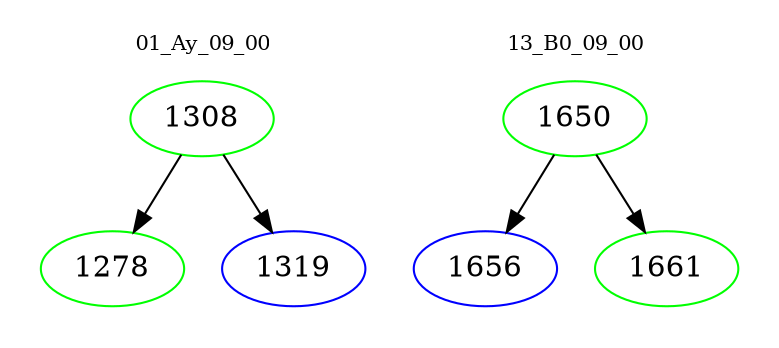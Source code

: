 digraph{
subgraph cluster_0 {
color = white
label = "01_Ay_09_00";
fontsize=10;
T0_1308 [label="1308", color="green"]
T0_1308 -> T0_1278 [color="black"]
T0_1278 [label="1278", color="green"]
T0_1308 -> T0_1319 [color="black"]
T0_1319 [label="1319", color="blue"]
}
subgraph cluster_1 {
color = white
label = "13_B0_09_00";
fontsize=10;
T1_1650 [label="1650", color="green"]
T1_1650 -> T1_1656 [color="black"]
T1_1656 [label="1656", color="blue"]
T1_1650 -> T1_1661 [color="black"]
T1_1661 [label="1661", color="green"]
}
}
